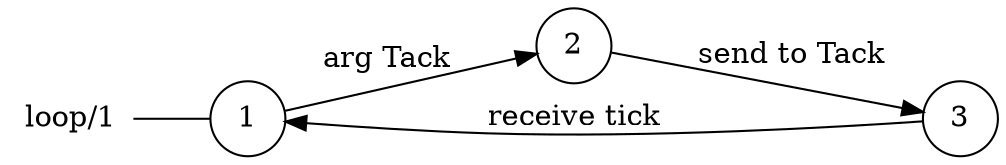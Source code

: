 digraph loop {
	rankdir="LR";
	n_0 [label="loop/1", shape="plaintext"];
	n_1 [id="1", shape=circle, label="1"];
	n_0 -> n_1 [arrowhead=none];
	n_2 [id="2", shape=circle, label="2"];
	n_3 [id="3", shape=circle, label="3"];

	n_3 -> n_1 [id="[$e|4]", label="receive tick"];
	n_1 -> n_2 [id="[$e|0]", label="arg Tack"];
	n_2 -> n_3 [id="[$e|1]", label="send to Tack"];
}

